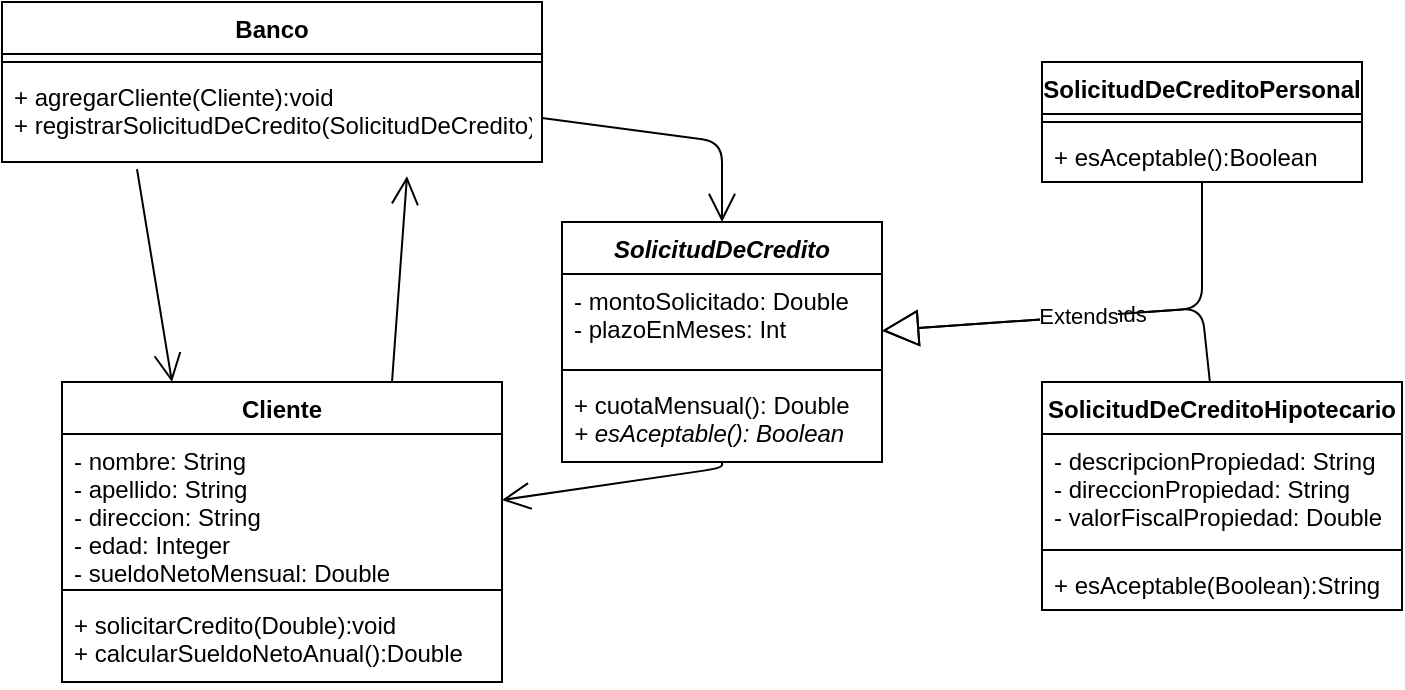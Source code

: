 <mxfile version="13.0.3" type="device"><diagram id="uQdBYqxYEmYVwNN-WsSc" name="Page-1"><mxGraphModel dx="718" dy="425" grid="1" gridSize="10" guides="1" tooltips="1" connect="1" arrows="1" fold="1" page="1" pageScale="1" pageWidth="827" pageHeight="1169" math="0" shadow="0"><root><mxCell id="0"/><mxCell id="1" parent="0"/><mxCell id="Tjeh6AnSj3A5AiP9Dg5m-10" value="SolicitudDeCredito" style="swimlane;fontStyle=3;align=center;verticalAlign=top;childLayout=stackLayout;horizontal=1;startSize=26;horizontalStack=0;resizeParent=1;resizeParentMax=0;resizeLast=0;collapsible=1;marginBottom=0;" vertex="1" parent="1"><mxGeometry x="280" y="160" width="160" height="120" as="geometry"/></mxCell><mxCell id="Tjeh6AnSj3A5AiP9Dg5m-11" value="- montoSolicitado: Double&#10;- plazoEnMeses: Int" style="text;strokeColor=none;fillColor=none;align=left;verticalAlign=top;spacingLeft=4;spacingRight=4;overflow=hidden;rotatable=0;points=[[0,0.5],[1,0.5]];portConstraint=eastwest;" vertex="1" parent="Tjeh6AnSj3A5AiP9Dg5m-10"><mxGeometry y="26" width="160" height="44" as="geometry"/></mxCell><mxCell id="Tjeh6AnSj3A5AiP9Dg5m-12" value="" style="line;strokeWidth=1;fillColor=none;align=left;verticalAlign=middle;spacingTop=-1;spacingLeft=3;spacingRight=3;rotatable=0;labelPosition=right;points=[];portConstraint=eastwest;" vertex="1" parent="Tjeh6AnSj3A5AiP9Dg5m-10"><mxGeometry y="70" width="160" height="8" as="geometry"/></mxCell><mxCell id="Tjeh6AnSj3A5AiP9Dg5m-13" value="+ cuotaMensual(): Double&lt;br&gt;&lt;i&gt;+ esAceptable(): Boolean&lt;/i&gt;" style="text;strokeColor=none;fillColor=none;align=left;verticalAlign=top;spacingLeft=4;spacingRight=4;overflow=hidden;rotatable=0;points=[[0,0.5],[1,0.5]];portConstraint=eastwest;html=1;" vertex="1" parent="Tjeh6AnSj3A5AiP9Dg5m-10"><mxGeometry y="78" width="160" height="42" as="geometry"/></mxCell><mxCell id="Tjeh6AnSj3A5AiP9Dg5m-15" value="SolicitudDeCreditoHipotecario" style="swimlane;fontStyle=1;align=center;verticalAlign=top;childLayout=stackLayout;horizontal=1;startSize=26;horizontalStack=0;resizeParent=1;resizeParentMax=0;resizeLast=0;collapsible=1;marginBottom=0;" vertex="1" parent="1"><mxGeometry x="520" y="240" width="180" height="114" as="geometry"/></mxCell><mxCell id="Tjeh6AnSj3A5AiP9Dg5m-16" value="- descripcionPropiedad: String&#10;- direccionPropiedad: String&#10;- valorFiscalPropiedad: Double" style="text;strokeColor=none;fillColor=none;align=left;verticalAlign=top;spacingLeft=4;spacingRight=4;overflow=hidden;rotatable=0;points=[[0,0.5],[1,0.5]];portConstraint=eastwest;" vertex="1" parent="Tjeh6AnSj3A5AiP9Dg5m-15"><mxGeometry y="26" width="180" height="54" as="geometry"/></mxCell><mxCell id="Tjeh6AnSj3A5AiP9Dg5m-17" value="" style="line;strokeWidth=1;fillColor=none;align=left;verticalAlign=middle;spacingTop=-1;spacingLeft=3;spacingRight=3;rotatable=0;labelPosition=right;points=[];portConstraint=eastwest;" vertex="1" parent="Tjeh6AnSj3A5AiP9Dg5m-15"><mxGeometry y="80" width="180" height="8" as="geometry"/></mxCell><mxCell id="Tjeh6AnSj3A5AiP9Dg5m-18" value="+ esAceptable(Boolean):String" style="text;strokeColor=none;fillColor=none;align=left;verticalAlign=top;spacingLeft=4;spacingRight=4;overflow=hidden;rotatable=0;points=[[0,0.5],[1,0.5]];portConstraint=eastwest;" vertex="1" parent="Tjeh6AnSj3A5AiP9Dg5m-15"><mxGeometry y="88" width="180" height="26" as="geometry"/></mxCell><mxCell id="Tjeh6AnSj3A5AiP9Dg5m-19" value="SolicitudDeCreditoPersonal" style="swimlane;fontStyle=1;align=center;verticalAlign=top;childLayout=stackLayout;horizontal=1;startSize=26;horizontalStack=0;resizeParent=1;resizeParentMax=0;resizeLast=0;collapsible=1;marginBottom=0;" vertex="1" parent="1"><mxGeometry x="520" y="80" width="160" height="60" as="geometry"/></mxCell><mxCell id="Tjeh6AnSj3A5AiP9Dg5m-21" value="" style="line;strokeWidth=1;fillColor=none;align=left;verticalAlign=middle;spacingTop=-1;spacingLeft=3;spacingRight=3;rotatable=0;labelPosition=right;points=[];portConstraint=eastwest;" vertex="1" parent="Tjeh6AnSj3A5AiP9Dg5m-19"><mxGeometry y="26" width="160" height="8" as="geometry"/></mxCell><mxCell id="Tjeh6AnSj3A5AiP9Dg5m-22" value="+ esAceptable():Boolean" style="text;strokeColor=none;fillColor=none;align=left;verticalAlign=top;spacingLeft=4;spacingRight=4;overflow=hidden;rotatable=0;points=[[0,0.5],[1,0.5]];portConstraint=eastwest;" vertex="1" parent="Tjeh6AnSj3A5AiP9Dg5m-19"><mxGeometry y="34" width="160" height="26" as="geometry"/></mxCell><mxCell id="Tjeh6AnSj3A5AiP9Dg5m-23" value="" style="endArrow=open;endFill=1;endSize=12;html=1;" edge="1" parent="1" source="Tjeh6AnSj3A5AiP9Dg5m-1" target="Tjeh6AnSj3A5AiP9Dg5m-10"><mxGeometry width="160" relative="1" as="geometry"><mxPoint x="290" y="80" as="sourcePoint"/><mxPoint x="450" y="80" as="targetPoint"/><Array as="points"><mxPoint x="360" y="120"/></Array></mxGeometry></mxCell><mxCell id="Tjeh6AnSj3A5AiP9Dg5m-24" value="" style="endArrow=open;endFill=1;endSize=12;html=1;" edge="1" parent="1" source="Tjeh6AnSj3A5AiP9Dg5m-10" target="Tjeh6AnSj3A5AiP9Dg5m-5"><mxGeometry width="160" relative="1" as="geometry"><mxPoint x="330" y="310" as="sourcePoint"/><mxPoint x="490" y="310" as="targetPoint"/><Array as="points"><mxPoint x="360" y="283"/></Array></mxGeometry></mxCell><mxCell id="Tjeh6AnSj3A5AiP9Dg5m-27" value="Extends" style="endArrow=block;endSize=16;endFill=0;html=1;" edge="1" parent="1" source="Tjeh6AnSj3A5AiP9Dg5m-19" target="Tjeh6AnSj3A5AiP9Dg5m-10"><mxGeometry width="160" relative="1" as="geometry"><mxPoint x="470" y="190" as="sourcePoint"/><mxPoint x="630" y="190" as="targetPoint"/><Array as="points"><mxPoint x="600" y="203"/></Array></mxGeometry></mxCell><mxCell id="Tjeh6AnSj3A5AiP9Dg5m-28" value="Extends" style="endArrow=block;endSize=16;endFill=0;html=1;" edge="1" parent="1" source="Tjeh6AnSj3A5AiP9Dg5m-15" target="Tjeh6AnSj3A5AiP9Dg5m-10"><mxGeometry width="160" relative="1" as="geometry"><mxPoint x="250" y="20" as="sourcePoint"/><mxPoint x="410" y="20" as="targetPoint"/><Array as="points"><mxPoint x="600" y="203"/></Array></mxGeometry></mxCell><mxCell id="Tjeh6AnSj3A5AiP9Dg5m-29" value="" style="endArrow=open;endFill=1;endSize=12;html=1;entryX=0.25;entryY=0;entryDx=0;entryDy=0;exitX=0.25;exitY=1.077;exitDx=0;exitDy=0;exitPerimeter=0;" edge="1" parent="1" source="Tjeh6AnSj3A5AiP9Dg5m-4" target="Tjeh6AnSj3A5AiP9Dg5m-5"><mxGeometry width="160" relative="1" as="geometry"><mxPoint x="80" y="170" as="sourcePoint"/><mxPoint x="400" y="40" as="targetPoint"/></mxGeometry></mxCell><mxCell id="Tjeh6AnSj3A5AiP9Dg5m-31" value="" style="endArrow=open;endFill=1;endSize=12;html=1;exitX=0.75;exitY=0;exitDx=0;exitDy=0;entryX=0.75;entryY=1.154;entryDx=0;entryDy=0;entryPerimeter=0;" edge="1" parent="1" source="Tjeh6AnSj3A5AiP9Dg5m-5" target="Tjeh6AnSj3A5AiP9Dg5m-4"><mxGeometry width="160" relative="1" as="geometry"><mxPoint x="330" y="240" as="sourcePoint"/><mxPoint x="490" y="240" as="targetPoint"/></mxGeometry></mxCell><mxCell id="Tjeh6AnSj3A5AiP9Dg5m-5" value="Cliente" style="swimlane;fontStyle=1;align=center;verticalAlign=top;childLayout=stackLayout;horizontal=1;startSize=26;horizontalStack=0;resizeParent=1;resizeParentMax=0;resizeLast=0;collapsible=1;marginBottom=0;" vertex="1" parent="1"><mxGeometry x="30" y="240" width="220" height="150" as="geometry"/></mxCell><mxCell id="Tjeh6AnSj3A5AiP9Dg5m-6" value="- nombre: String&#10;- apellido: String&#10;- direccion: String&#10;- edad: Integer&#10;- sueldoNetoMensual: Double" style="text;strokeColor=none;fillColor=none;align=left;verticalAlign=top;spacingLeft=4;spacingRight=4;overflow=hidden;rotatable=0;points=[[0,0.5],[1,0.5]];portConstraint=eastwest;" vertex="1" parent="Tjeh6AnSj3A5AiP9Dg5m-5"><mxGeometry y="26" width="220" height="74" as="geometry"/></mxCell><mxCell id="Tjeh6AnSj3A5AiP9Dg5m-7" value="" style="line;strokeWidth=1;fillColor=none;align=left;verticalAlign=middle;spacingTop=-1;spacingLeft=3;spacingRight=3;rotatable=0;labelPosition=right;points=[];portConstraint=eastwest;" vertex="1" parent="Tjeh6AnSj3A5AiP9Dg5m-5"><mxGeometry y="100" width="220" height="8" as="geometry"/></mxCell><mxCell id="Tjeh6AnSj3A5AiP9Dg5m-8" value="+ solicitarCredito(Double):void&#10;+ calcularSueldoNetoAnual():Double" style="text;strokeColor=none;fillColor=none;align=left;verticalAlign=top;spacingLeft=4;spacingRight=4;overflow=hidden;rotatable=0;points=[[0,0.5],[1,0.5]];portConstraint=eastwest;" vertex="1" parent="Tjeh6AnSj3A5AiP9Dg5m-5"><mxGeometry y="108" width="220" height="42" as="geometry"/></mxCell><mxCell id="Tjeh6AnSj3A5AiP9Dg5m-1" value="Banco" style="swimlane;fontStyle=1;align=center;verticalAlign=top;childLayout=stackLayout;horizontal=1;startSize=26;horizontalStack=0;resizeParent=1;resizeParentMax=0;resizeLast=0;collapsible=1;marginBottom=0;" vertex="1" parent="1"><mxGeometry y="50" width="270" height="80" as="geometry"/></mxCell><mxCell id="Tjeh6AnSj3A5AiP9Dg5m-3" value="" style="line;strokeWidth=1;fillColor=none;align=left;verticalAlign=middle;spacingTop=-1;spacingLeft=3;spacingRight=3;rotatable=0;labelPosition=right;points=[];portConstraint=eastwest;" vertex="1" parent="Tjeh6AnSj3A5AiP9Dg5m-1"><mxGeometry y="26" width="270" height="8" as="geometry"/></mxCell><mxCell id="Tjeh6AnSj3A5AiP9Dg5m-4" value="+ agregarCliente(Cliente):void&#10;+ registrarSolicitudDeCredito(SolicitudDeCredito):void&#10;" style="text;strokeColor=none;fillColor=none;align=left;verticalAlign=top;spacingLeft=4;spacingRight=4;overflow=hidden;rotatable=0;points=[[0,0.5],[1,0.5]];portConstraint=eastwest;" vertex="1" parent="Tjeh6AnSj3A5AiP9Dg5m-1"><mxGeometry y="34" width="270" height="46" as="geometry"/></mxCell></root></mxGraphModel></diagram></mxfile>